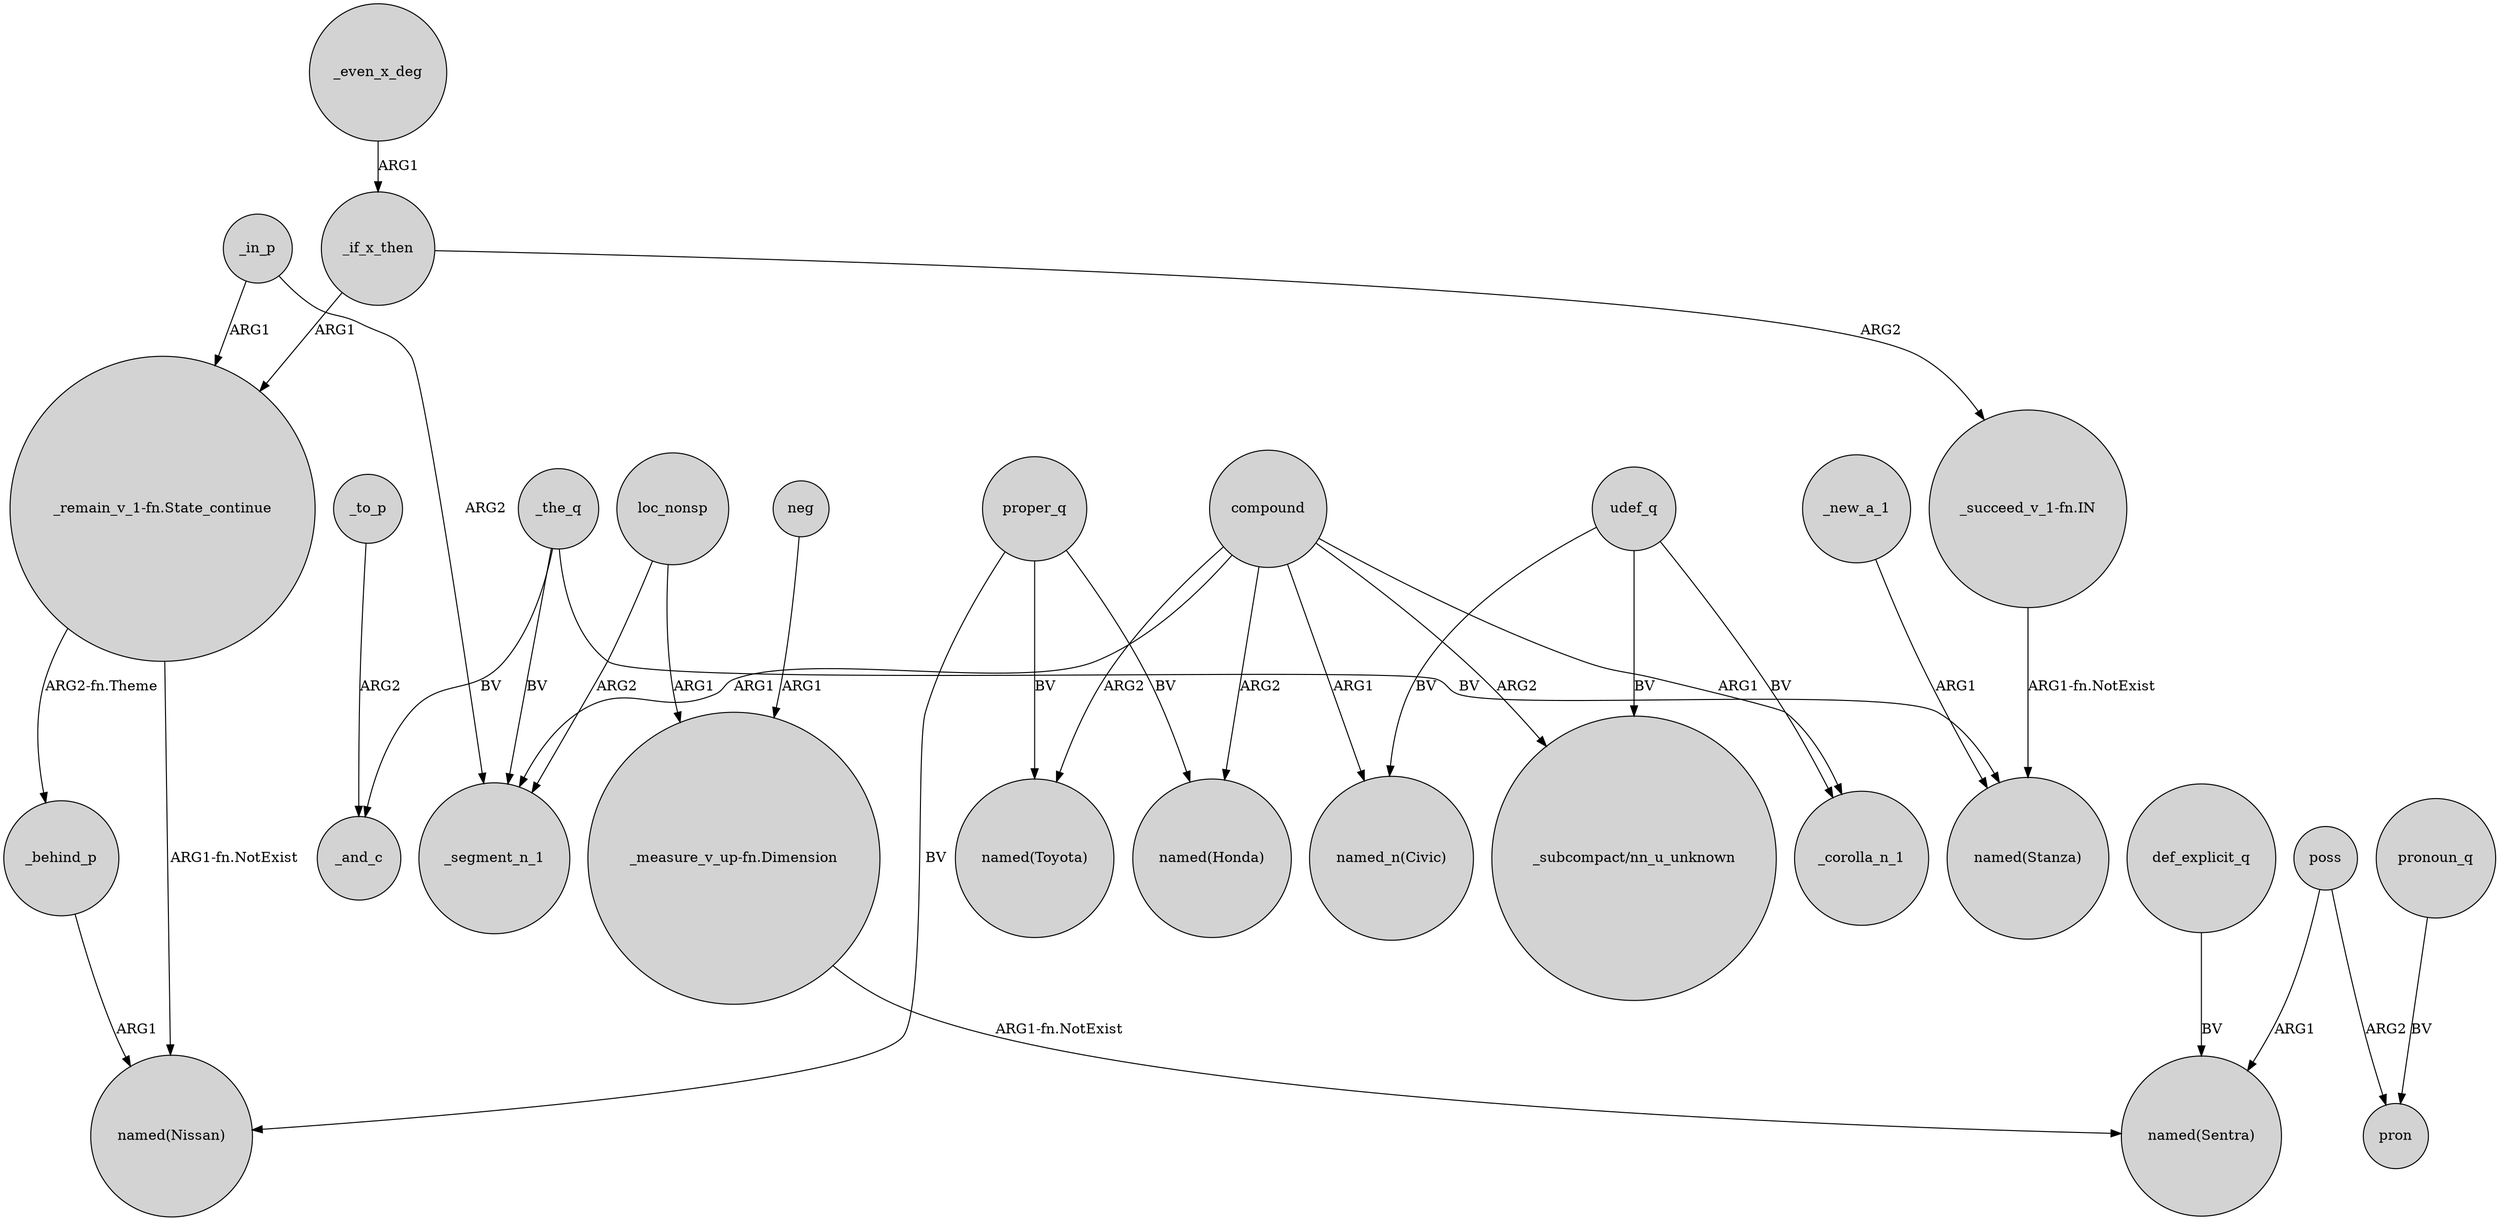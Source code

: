 digraph {
	node [shape=circle style=filled]
	_the_q -> _and_c [label=BV]
	neg -> "_measure_v_up-fn.Dimension" [label=ARG1]
	_in_p -> _segment_n_1 [label=ARG2]
	_the_q -> _segment_n_1 [label=BV]
	def_explicit_q -> "named(Sentra)" [label=BV]
	poss -> pron [label=ARG2]
	compound -> "named_n(Civic)" [label=ARG1]
	compound -> _segment_n_1 [label=ARG1]
	"_measure_v_up-fn.Dimension" -> "named(Sentra)" [label="ARG1-fn.NotExist"]
	compound -> _corolla_n_1 [label=ARG1]
	"_remain_v_1-fn.State_continue" -> _behind_p [label="ARG2-fn.Theme"]
	_even_x_deg -> _if_x_then [label=ARG1]
	_if_x_then -> "_succeed_v_1-fn.IN" [label=ARG2]
	_in_p -> "_remain_v_1-fn.State_continue" [label=ARG1]
	loc_nonsp -> "_measure_v_up-fn.Dimension" [label=ARG1]
	_if_x_then -> "_remain_v_1-fn.State_continue" [label=ARG1]
	_to_p -> _and_c [label=ARG2]
	udef_q -> "_subcompact/nn_u_unknown" [label=BV]
	pronoun_q -> pron [label=BV]
	proper_q -> "named(Nissan)" [label=BV]
	_behind_p -> "named(Nissan)" [label=ARG1]
	proper_q -> "named(Toyota)" [label=BV]
	_new_a_1 -> "named(Stanza)" [label=ARG1]
	_the_q -> "named(Stanza)" [label=BV]
	udef_q -> "named_n(Civic)" [label=BV]
	"_remain_v_1-fn.State_continue" -> "named(Nissan)" [label="ARG1-fn.NotExist"]
	poss -> "named(Sentra)" [label=ARG1]
	udef_q -> _corolla_n_1 [label=BV]
	proper_q -> "named(Honda)" [label=BV]
	"_succeed_v_1-fn.IN" -> "named(Stanza)" [label="ARG1-fn.NotExist"]
	loc_nonsp -> _segment_n_1 [label=ARG2]
	compound -> "_subcompact/nn_u_unknown" [label=ARG2]
	compound -> "named(Honda)" [label=ARG2]
	compound -> "named(Toyota)" [label=ARG2]
}
